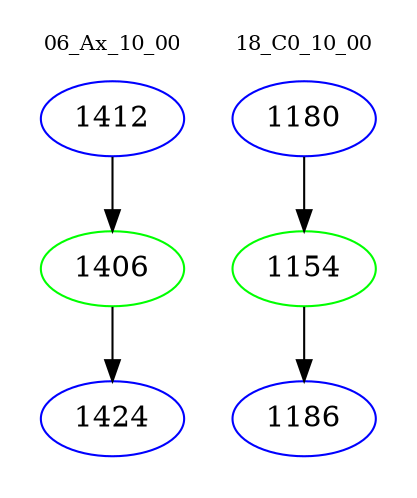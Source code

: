 digraph{
subgraph cluster_0 {
color = white
label = "06_Ax_10_00";
fontsize=10;
T0_1412 [label="1412", color="blue"]
T0_1412 -> T0_1406 [color="black"]
T0_1406 [label="1406", color="green"]
T0_1406 -> T0_1424 [color="black"]
T0_1424 [label="1424", color="blue"]
}
subgraph cluster_1 {
color = white
label = "18_C0_10_00";
fontsize=10;
T1_1180 [label="1180", color="blue"]
T1_1180 -> T1_1154 [color="black"]
T1_1154 [label="1154", color="green"]
T1_1154 -> T1_1186 [color="black"]
T1_1186 [label="1186", color="blue"]
}
}
